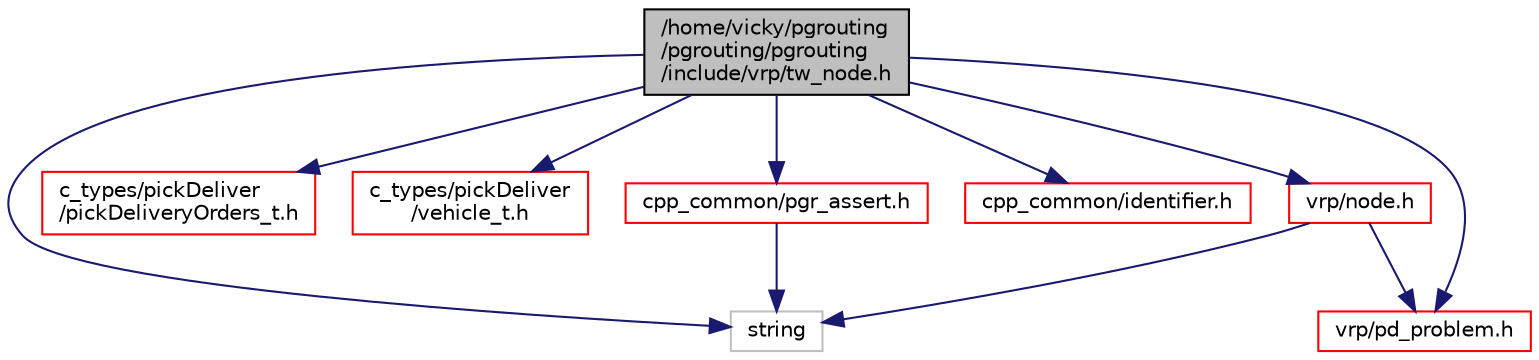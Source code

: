 digraph "/home/vicky/pgrouting/pgrouting/pgrouting/include/vrp/tw_node.h"
{
  edge [fontname="Helvetica",fontsize="10",labelfontname="Helvetica",labelfontsize="10"];
  node [fontname="Helvetica",fontsize="10",shape=record];
  Node0 [label="/home/vicky/pgrouting\l/pgrouting/pgrouting\l/include/vrp/tw_node.h",height=0.2,width=0.4,color="black", fillcolor="grey75", style="filled", fontcolor="black"];
  Node0 -> Node1 [color="midnightblue",fontsize="10",style="solid",fontname="Helvetica"];
  Node1 [label="string",height=0.2,width=0.4,color="grey75", fillcolor="white", style="filled"];
  Node0 -> Node2 [color="midnightblue",fontsize="10",style="solid",fontname="Helvetica"];
  Node2 [label="c_types/pickDeliver\l/pickDeliveryOrders_t.h",height=0.2,width=0.4,color="red", fillcolor="white", style="filled",URL="$pickDeliveryOrders__t_8h.html"];
  Node0 -> Node6 [color="midnightblue",fontsize="10",style="solid",fontname="Helvetica"];
  Node6 [label="c_types/pickDeliver\l/vehicle_t.h",height=0.2,width=0.4,color="red", fillcolor="white", style="filled",URL="$vehicle__t_8h.html"];
  Node0 -> Node7 [color="midnightblue",fontsize="10",style="solid",fontname="Helvetica"];
  Node7 [label="cpp_common/pgr_assert.h",height=0.2,width=0.4,color="red", fillcolor="white", style="filled",URL="$pgr__assert_8h.html",tooltip="Assertions Handling. "];
  Node7 -> Node1 [color="midnightblue",fontsize="10",style="solid",fontname="Helvetica"];
  Node0 -> Node9 [color="midnightblue",fontsize="10",style="solid",fontname="Helvetica"];
  Node9 [label="cpp_common/identifier.h",height=0.2,width=0.4,color="red", fillcolor="white", style="filled",URL="$identifier_8h.html"];
  Node0 -> Node11 [color="midnightblue",fontsize="10",style="solid",fontname="Helvetica"];
  Node11 [label="vrp/pd_problem.h",height=0.2,width=0.4,color="red", fillcolor="white", style="filled",URL="$pd__problem_8h.html"];
  Node0 -> Node14 [color="midnightblue",fontsize="10",style="solid",fontname="Helvetica"];
  Node14 [label="vrp/node.h",height=0.2,width=0.4,color="red", fillcolor="white", style="filled",URL="$node_8h.html"];
  Node14 -> Node1 [color="midnightblue",fontsize="10",style="solid",fontname="Helvetica"];
  Node14 -> Node11 [color="midnightblue",fontsize="10",style="solid",fontname="Helvetica"];
}
